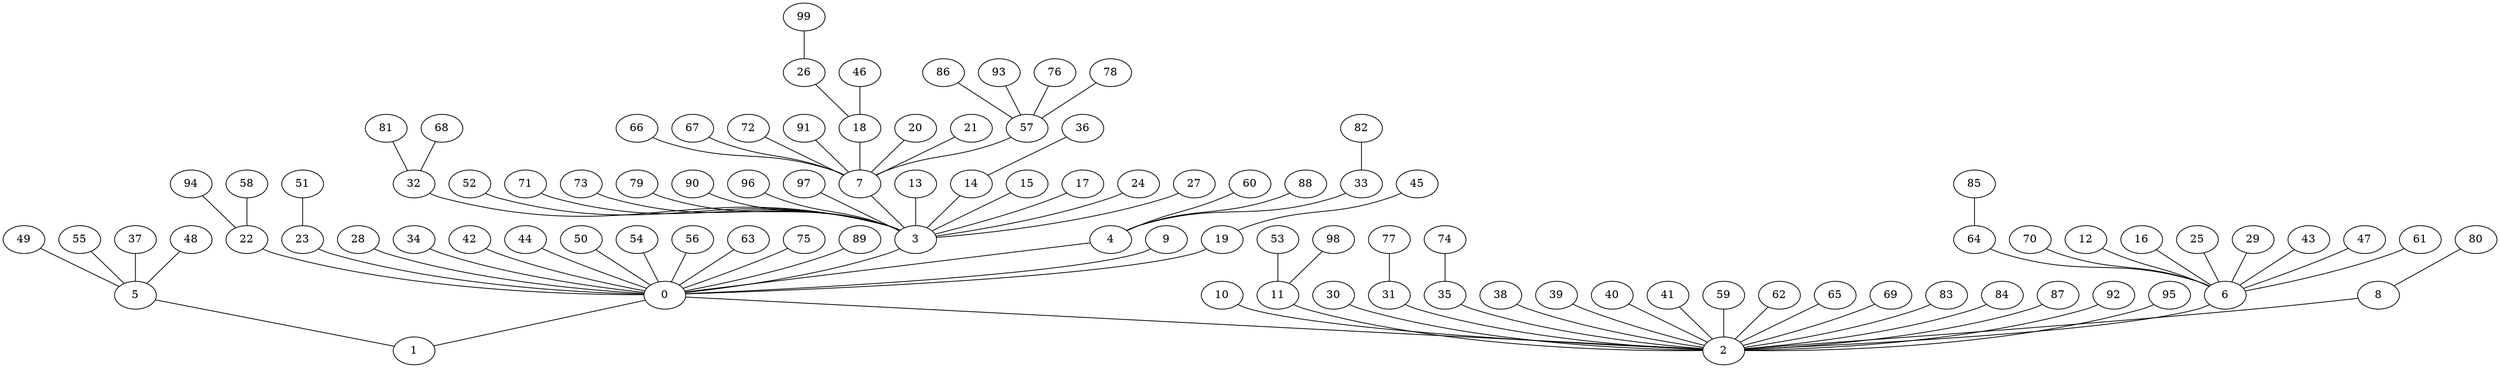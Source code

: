 graph BFS_grafoDorogovtsev_100  {
0;
1;
2;
3;
4;
9;
19;
22;
23;
28;
34;
42;
44;
50;
54;
56;
63;
75;
89;
5;
6;
8;
10;
11;
30;
31;
35;
38;
39;
40;
41;
59;
62;
65;
69;
83;
84;
87;
92;
95;
7;
13;
14;
15;
17;
24;
27;
32;
52;
71;
73;
79;
90;
96;
97;
33;
60;
88;
45;
58;
94;
51;
37;
48;
49;
55;
12;
16;
25;
29;
43;
47;
61;
64;
70;
80;
53;
98;
77;
74;
18;
20;
21;
57;
66;
67;
72;
91;
36;
68;
81;
82;
85;
26;
46;
76;
78;
86;
93;
99;
0 -- 1;
0 -- 2;
3 -- 0;
4 -- 0;
9 -- 0;
19 -- 0;
22 -- 0;
23 -- 0;
28 -- 0;
34 -- 0;
42 -- 0;
44 -- 0;
50 -- 0;
54 -- 0;
56 -- 0;
63 -- 0;
75 -- 0;
89 -- 0;
5 -- 1;
6 -- 2;
8 -- 2;
10 -- 2;
11 -- 2;
30 -- 2;
31 -- 2;
35 -- 2;
38 -- 2;
39 -- 2;
40 -- 2;
41 -- 2;
59 -- 2;
62 -- 2;
65 -- 2;
69 -- 2;
83 -- 2;
84 -- 2;
87 -- 2;
92 -- 2;
95 -- 2;
7 -- 3;
13 -- 3;
14 -- 3;
15 -- 3;
17 -- 3;
24 -- 3;
27 -- 3;
32 -- 3;
52 -- 3;
71 -- 3;
73 -- 3;
79 -- 3;
90 -- 3;
96 -- 3;
97 -- 3;
33 -- 4;
60 -- 4;
88 -- 4;
45 -- 19;
58 -- 22;
94 -- 22;
51 -- 23;
37 -- 5;
48 -- 5;
49 -- 5;
55 -- 5;
12 -- 6;
16 -- 6;
25 -- 6;
29 -- 6;
43 -- 6;
47 -- 6;
61 -- 6;
64 -- 6;
70 -- 6;
80 -- 8;
53 -- 11;
98 -- 11;
77 -- 31;
74 -- 35;
18 -- 7;
20 -- 7;
21 -- 7;
57 -- 7;
66 -- 7;
67 -- 7;
72 -- 7;
91 -- 7;
36 -- 14;
68 -- 32;
81 -- 32;
82 -- 33;
85 -- 64;
26 -- 18;
46 -- 18;
76 -- 57;
78 -- 57;
86 -- 57;
93 -- 57;
99 -- 26;
}